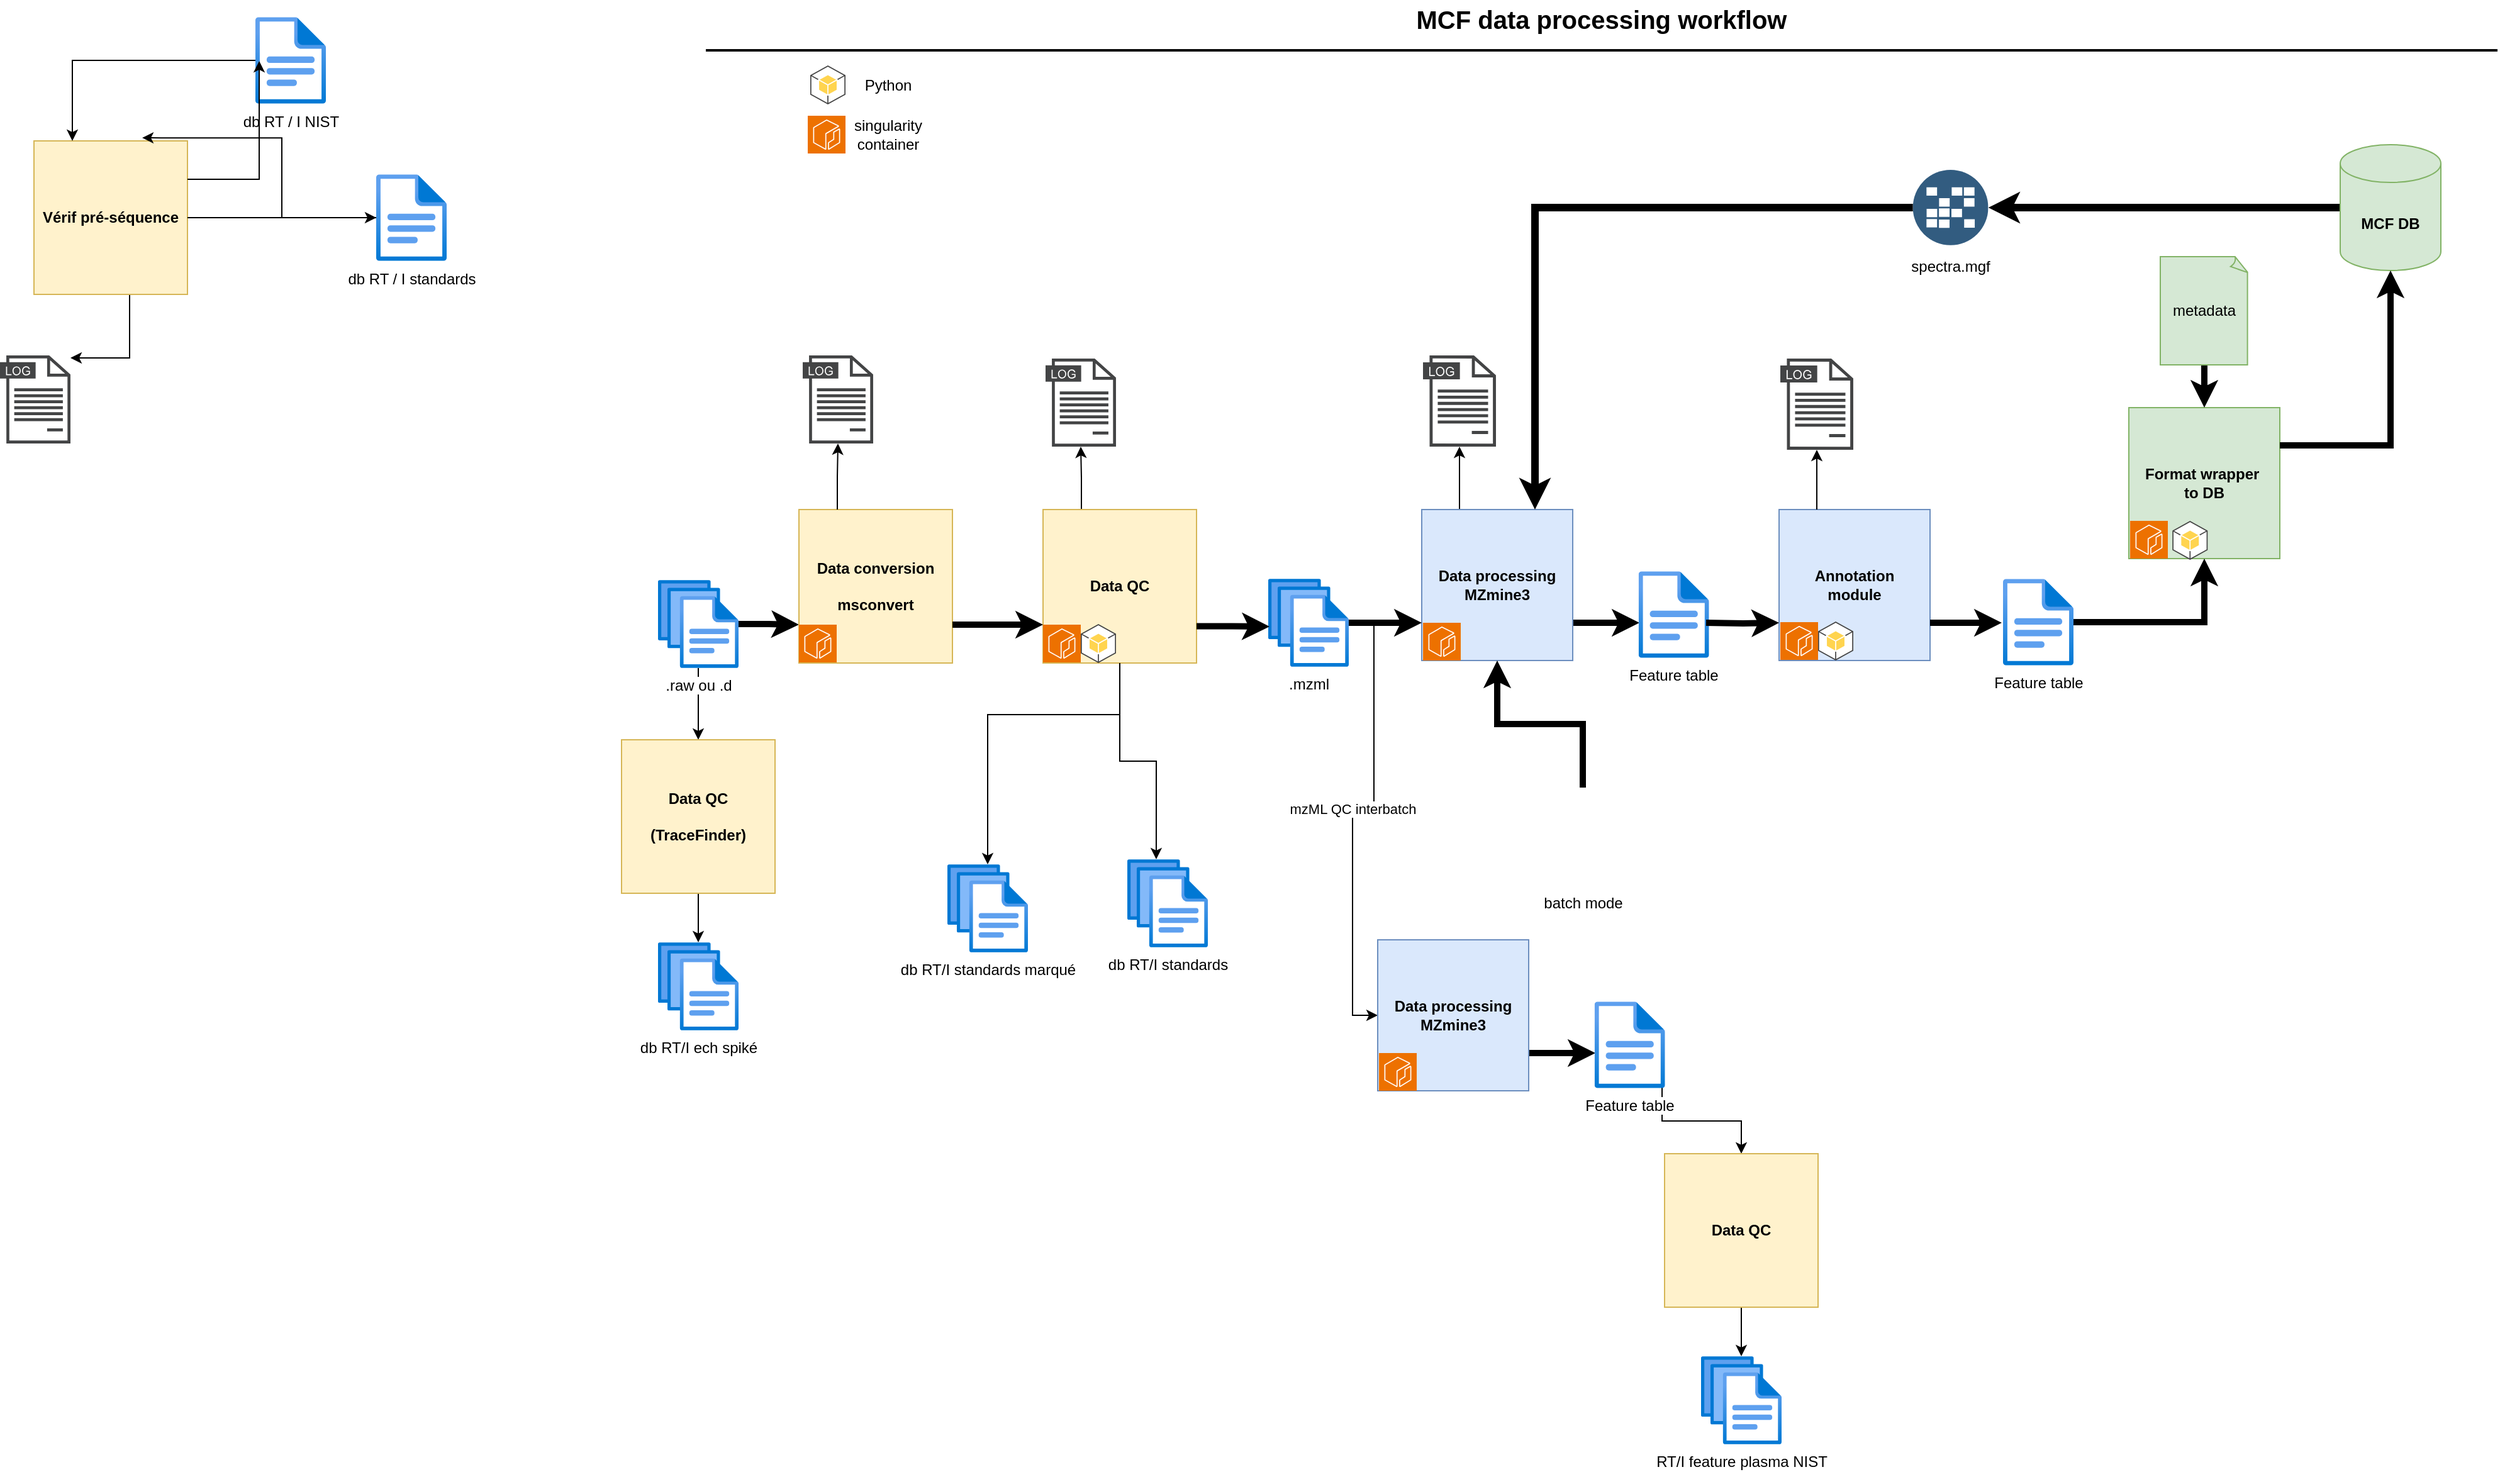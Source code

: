 <mxfile version="24.7.10">
  <diagram id="C2fSY1v2SiZeoUbDoYyL" name="version1">
    <mxGraphModel grid="0" page="0" gridSize="10" guides="1" tooltips="1" connect="1" arrows="1" fold="1" pageScale="1" pageWidth="1169" pageHeight="827" background="#ffffff" math="0" shadow="0">
      <root>
        <mxCell id="0" />
        <mxCell id="1" parent="0" />
        <mxCell id="3ne1QswCM8ZiEu4GHsYG-31" value="&lt;font color=&quot;#000000&quot;&gt;MCF data processing workflow&lt;/font&gt;" style="text;html=1;strokeColor=none;fillColor=none;align=center;verticalAlign=middle;whiteSpace=wrap;rounded=0;fontStyle=1;fontSize=20;fontColor=#4D4D4D;" vertex="1" parent="1">
          <mxGeometry x="316" y="-165" width="790" height="30" as="geometry" />
        </mxCell>
        <mxCell id="3ne1QswCM8ZiEu4GHsYG-32" value="" style="line;strokeWidth=2;html=1;fontSize=20;fontColor=#4D4D4D;" vertex="1" parent="1">
          <mxGeometry x="-1" y="-130" width="1424" height="10" as="geometry" />
        </mxCell>
        <mxCell id="Y5Xn4VqGCodK_vh0GEGT-32" style="edgeStyle=orthogonalEdgeStyle;rounded=0;orthogonalLoop=1;jettySize=auto;html=1;exitX=0.25;exitY=0;exitDx=0;exitDy=0;" edge="1" parent="1" source="Y5Xn4VqGCodK_vh0GEGT-3" target="Y5Xn4VqGCodK_vh0GEGT-31">
          <mxGeometry relative="1" as="geometry">
            <mxPoint x="224" y="273" as="sourcePoint" />
          </mxGeometry>
        </mxCell>
        <mxCell id="FTbB1VYYJDnSIfqOC-Jl-39" style="edgeStyle=orthogonalEdgeStyle;rounded=0;orthogonalLoop=1;jettySize=auto;html=1;" edge="1" parent="1" source="Y5Xn4VqGCodK_vh0GEGT-3" target="FTbB1VYYJDnSIfqOC-Jl-13">
          <mxGeometry relative="1" as="geometry">
            <Array as="points">
              <mxPoint x="328" y="403" />
              <mxPoint x="223" y="403" />
            </Array>
          </mxGeometry>
        </mxCell>
        <mxCell id="Y5Xn4VqGCodK_vh0GEGT-3" value="&lt;div&gt;Data QC&lt;br&gt;&lt;/div&gt;" style="whiteSpace=wrap;html=1;aspect=fixed;fillColor=#fff2cc;strokeColor=#d6b656;fontStyle=1" vertex="1" parent="1">
          <mxGeometry x="267" y="240" width="122" height="122" as="geometry" />
        </mxCell>
        <mxCell id="myo_U1JuMB-0r-bkWU0E-17" style="edgeStyle=orthogonalEdgeStyle;rounded=0;orthogonalLoop=1;jettySize=auto;html=1;exitX=0.25;exitY=0;exitDx=0;exitDy=0;" edge="1" parent="1" source="Y5Xn4VqGCodK_vh0GEGT-17" target="myo_U1JuMB-0r-bkWU0E-2">
          <mxGeometry relative="1" as="geometry" />
        </mxCell>
        <mxCell id="myo_U1JuMB-0r-bkWU0E-37" style="edgeStyle=orthogonalEdgeStyle;rounded=0;orthogonalLoop=1;jettySize=auto;html=1;exitX=1;exitY=0.75;exitDx=0;exitDy=0;strokeWidth=5;entryX=0.012;entryY=0.594;entryDx=0;entryDy=0;entryPerimeter=0;" edge="1" parent="1" source="Y5Xn4VqGCodK_vh0GEGT-17" target="myo_U1JuMB-0r-bkWU0E-31">
          <mxGeometry relative="1" as="geometry">
            <mxPoint x="950" y="330.333" as="targetPoint" />
          </mxGeometry>
        </mxCell>
        <mxCell id="Y5Xn4VqGCodK_vh0GEGT-17" value="&lt;div&gt;Data processing&lt;/div&gt;&lt;div&gt;MZmine3&lt;br&gt;&lt;/div&gt;" style="whiteSpace=wrap;html=1;aspect=fixed;fillColor=#dae8fc;strokeColor=#6c8ebf;fontStyle=1" vertex="1" parent="1">
          <mxGeometry x="568" y="240" width="120" height="120" as="geometry" />
        </mxCell>
        <mxCell id="Y5Xn4VqGCodK_vh0GEGT-21" style="edgeStyle=orthogonalEdgeStyle;rounded=0;orthogonalLoop=1;jettySize=auto;html=1;entryX=0;entryY=0.75;entryDx=0;entryDy=0;strokeWidth=5;" edge="1" parent="1" source="Y5Xn4VqGCodK_vh0GEGT-19" target="loxRtP_hB29fbSEpOe3p-15">
          <mxGeometry relative="1" as="geometry">
            <mxPoint x="18" y="336" as="targetPoint" />
          </mxGeometry>
        </mxCell>
        <mxCell id="FTbB1VYYJDnSIfqOC-Jl-25" style="edgeStyle=orthogonalEdgeStyle;rounded=0;orthogonalLoop=1;jettySize=auto;html=1;" edge="1" parent="1" source="Y5Xn4VqGCodK_vh0GEGT-19" target="FTbB1VYYJDnSIfqOC-Jl-24">
          <mxGeometry relative="1" as="geometry" />
        </mxCell>
        <mxCell id="Y5Xn4VqGCodK_vh0GEGT-19" value=".raw ou .d" style="image;aspect=fixed;html=1;points=[];align=center;fontSize=12;image=img/lib/azure2/general/Files.svg;" vertex="1" parent="1">
          <mxGeometry x="-39" y="296" width="64" height="70" as="geometry" />
        </mxCell>
        <mxCell id="myo_U1JuMB-0r-bkWU0E-26" style="edgeStyle=orthogonalEdgeStyle;rounded=0;orthogonalLoop=1;jettySize=auto;html=1;entryX=0;entryY=0.75;entryDx=0;entryDy=0;strokeWidth=5;" edge="1" parent="1" source="Y5Xn4VqGCodK_vh0GEGT-22" target="Y5Xn4VqGCodK_vh0GEGT-17">
          <mxGeometry relative="1" as="geometry" />
        </mxCell>
        <mxCell id="FTbB1VYYJDnSIfqOC-Jl-37" value="mzML QC interbatch" style="edgeStyle=orthogonalEdgeStyle;rounded=0;orthogonalLoop=1;jettySize=auto;html=1;entryX=0;entryY=0.5;entryDx=0;entryDy=0;" edge="1" parent="1" source="Y5Xn4VqGCodK_vh0GEGT-22" target="FTbB1VYYJDnSIfqOC-Jl-32">
          <mxGeometry relative="1" as="geometry" />
        </mxCell>
        <mxCell id="Y5Xn4VqGCodK_vh0GEGT-22" value=".mzml" style="image;aspect=fixed;html=1;points=[];align=center;fontSize=12;image=img/lib/azure2/general/Files.svg;" vertex="1" parent="1">
          <mxGeometry x="446" y="295" width="64" height="70" as="geometry" />
        </mxCell>
        <mxCell id="Y5Xn4VqGCodK_vh0GEGT-23" style="edgeStyle=orthogonalEdgeStyle;rounded=0;orthogonalLoop=1;jettySize=auto;html=1;entryX=0.016;entryY=0.543;entryDx=0;entryDy=0;entryPerimeter=0;strokeWidth=5;exitX=1;exitY=0.76;exitDx=0;exitDy=0;exitPerimeter=0;" edge="1" parent="1" source="Y5Xn4VqGCodK_vh0GEGT-3" target="Y5Xn4VqGCodK_vh0GEGT-22">
          <mxGeometry relative="1" as="geometry">
            <mxPoint x="270" y="333.01" as="sourcePoint" />
          </mxGeometry>
        </mxCell>
        <mxCell id="Y5Xn4VqGCodK_vh0GEGT-31" value="" style="sketch=0;pointerEvents=1;shadow=0;dashed=0;html=1;strokeColor=none;fillColor=#434445;aspect=fixed;labelPosition=center;verticalLabelPosition=bottom;verticalAlign=top;align=center;outlineConnect=0;shape=mxgraph.vvd.log_files;" vertex="1" parent="1">
          <mxGeometry x="269" y="120" width="56" height="70" as="geometry" />
        </mxCell>
        <mxCell id="Y5Xn4VqGCodK_vh0GEGT-42" value="" style="sketch=0;points=[[0,0,0],[0.25,0,0],[0.5,0,0],[0.75,0,0],[1,0,0],[0,1,0],[0.25,1,0],[0.5,1,0],[0.75,1,0],[1,1,0],[0,0.25,0],[0,0.5,0],[0,0.75,0],[1,0.25,0],[1,0.5,0],[1,0.75,0]];outlineConnect=0;fontColor=#232F3E;fillColor=#ED7100;strokeColor=#ffffff;dashed=0;verticalLabelPosition=bottom;verticalAlign=top;align=center;html=1;fontSize=12;fontStyle=0;aspect=fixed;shape=mxgraph.aws4.resourceIcon;resIcon=mxgraph.aws4.ecr;" vertex="1" parent="1">
          <mxGeometry x="569" y="330" width="30" height="30" as="geometry" />
        </mxCell>
        <mxCell id="Y5Xn4VqGCodK_vh0GEGT-43" value="" style="sketch=0;points=[[0,0,0],[0.25,0,0],[0.5,0,0],[0.75,0,0],[1,0,0],[0,1,0],[0.25,1,0],[0.5,1,0],[0.75,1,0],[1,1,0],[0,0.25,0],[0,0.5,0],[0,0.75,0],[1,0.25,0],[1,0.5,0],[1,0.75,0]];outlineConnect=0;fontColor=#232F3E;fillColor=#ED7100;strokeColor=#ffffff;dashed=0;verticalLabelPosition=bottom;verticalAlign=top;align=center;html=1;fontSize=12;fontStyle=0;aspect=fixed;shape=mxgraph.aws4.resourceIcon;resIcon=mxgraph.aws4.ecr;" vertex="1" parent="1">
          <mxGeometry x="267" y="331.5" width="30" height="30" as="geometry" />
        </mxCell>
        <mxCell id="Y5Xn4VqGCodK_vh0GEGT-45" value="" style="sketch=0;points=[[0,0,0],[0.25,0,0],[0.5,0,0],[0.75,0,0],[1,0,0],[0,1,0],[0.25,1,0],[0.5,1,0],[0.75,1,0],[1,1,0],[0,0.25,0],[0,0.5,0],[0,0.75,0],[1,0.25,0],[1,0.5,0],[1,0.75,0]];outlineConnect=0;fontColor=#232F3E;fillColor=#ED7100;strokeColor=#ffffff;dashed=0;verticalLabelPosition=bottom;verticalAlign=top;align=center;html=1;fontSize=12;fontStyle=0;aspect=fixed;shape=mxgraph.aws4.resourceIcon;resIcon=mxgraph.aws4.ecr;" vertex="1" parent="1">
          <mxGeometry x="80" y="-73" width="30" height="30" as="geometry" />
        </mxCell>
        <mxCell id="Y5Xn4VqGCodK_vh0GEGT-48" value="singularity container" style="text;html=1;align=center;verticalAlign=middle;whiteSpace=wrap;rounded=0;" vertex="1" parent="1">
          <mxGeometry x="113.5" y="-73" width="60" height="30" as="geometry" />
        </mxCell>
        <mxCell id="Y5Xn4VqGCodK_vh0GEGT-49" value="" style="outlineConnect=0;dashed=0;verticalLabelPosition=bottom;verticalAlign=top;align=center;html=1;shape=mxgraph.aws3.android;fillColor=#FFD44F;gradientColor=none;" vertex="1" parent="1">
          <mxGeometry x="297" y="331" width="28" height="31" as="geometry" />
        </mxCell>
        <mxCell id="Y5Xn4VqGCodK_vh0GEGT-50" value="" style="outlineConnect=0;dashed=0;verticalLabelPosition=bottom;verticalAlign=top;align=center;html=1;shape=mxgraph.aws3.android;fillColor=#FFD44F;gradientColor=none;" vertex="1" parent="1">
          <mxGeometry x="82" y="-113" width="28" height="31" as="geometry" />
        </mxCell>
        <mxCell id="Y5Xn4VqGCodK_vh0GEGT-51" value="Python" style="text;html=1;align=center;verticalAlign=middle;whiteSpace=wrap;rounded=0;" vertex="1" parent="1">
          <mxGeometry x="113.5" y="-112" width="60" height="30" as="geometry" />
        </mxCell>
        <mxCell id="Y5Xn4VqGCodK_vh0GEGT-53" value="&lt;div&gt;Format wrapper&amp;nbsp;&lt;/div&gt;&lt;div&gt;to DB&lt;br&gt;&lt;/div&gt;" style="whiteSpace=wrap;html=1;aspect=fixed;fillColor=#d5e8d4;strokeColor=#82b366;fontStyle=1" vertex="1" parent="1">
          <mxGeometry x="1130" y="159" width="120" height="120" as="geometry" />
        </mxCell>
        <mxCell id="Y5Xn4VqGCodK_vh0GEGT-55" value="" style="sketch=0;points=[[0,0,0],[0.25,0,0],[0.5,0,0],[0.75,0,0],[1,0,0],[0,1,0],[0.25,1,0],[0.5,1,0],[0.75,1,0],[1,1,0],[0,0.25,0],[0,0.5,0],[0,0.75,0],[1,0.25,0],[1,0.5,0],[1,0.75,0]];outlineConnect=0;fontColor=#232F3E;fillColor=#ED7100;strokeColor=#ffffff;dashed=0;verticalLabelPosition=bottom;verticalAlign=top;align=center;html=1;fontSize=12;fontStyle=0;aspect=fixed;shape=mxgraph.aws4.resourceIcon;resIcon=mxgraph.aws4.ecr;" vertex="1" parent="1">
          <mxGeometry x="1131" y="249" width="30" height="30" as="geometry" />
        </mxCell>
        <mxCell id="Y5Xn4VqGCodK_vh0GEGT-56" value="" style="outlineConnect=0;dashed=0;verticalLabelPosition=bottom;verticalAlign=top;align=center;html=1;shape=mxgraph.aws3.android;fillColor=#FFD44F;gradientColor=none;" vertex="1" parent="1">
          <mxGeometry x="1164.65" y="249" width="28" height="31" as="geometry" />
        </mxCell>
        <mxCell id="myo_U1JuMB-0r-bkWU0E-2" value="" style="sketch=0;pointerEvents=1;shadow=0;dashed=0;html=1;strokeColor=none;fillColor=#434445;aspect=fixed;labelPosition=center;verticalLabelPosition=bottom;verticalAlign=top;align=center;outlineConnect=0;shape=mxgraph.vvd.log_files;" vertex="1" parent="1">
          <mxGeometry x="569" y="117.5" width="58" height="72.5" as="geometry" />
        </mxCell>
        <mxCell id="myo_U1JuMB-0r-bkWU0E-19" style="edgeStyle=orthogonalEdgeStyle;rounded=0;orthogonalLoop=1;jettySize=auto;html=1;exitX=0;exitY=0.5;exitDx=0;exitDy=0;exitPerimeter=0;strokeWidth=6;strokeColor=#000000;entryX=1;entryY=0.5;entryDx=0;entryDy=0;" edge="1" parent="1" source="myo_U1JuMB-0r-bkWU0E-16" target="loxRtP_hB29fbSEpOe3p-1">
          <mxGeometry relative="1" as="geometry">
            <mxPoint x="1002.35" as="targetPoint" />
          </mxGeometry>
        </mxCell>
        <mxCell id="myo_U1JuMB-0r-bkWU0E-16" value="MCF DB" style="shape=cylinder3;whiteSpace=wrap;html=1;boundedLbl=1;backgroundOutline=1;size=15;fillColor=#d5e8d4;strokeColor=#82b366;fontStyle=1" vertex="1" parent="1">
          <mxGeometry x="1298" y="-50" width="80" height="100" as="geometry" />
        </mxCell>
        <mxCell id="myo_U1JuMB-0r-bkWU0E-20" style="edgeStyle=orthogonalEdgeStyle;rounded=0;orthogonalLoop=1;jettySize=auto;html=1;entryX=0.75;entryY=0;entryDx=0;entryDy=0;strokeWidth=6;strokeColor=#000000;exitX=0;exitY=0.5;exitDx=0;exitDy=0;" edge="1" parent="1" source="loxRtP_hB29fbSEpOe3p-1" target="Y5Xn4VqGCodK_vh0GEGT-17">
          <mxGeometry relative="1" as="geometry">
            <mxPoint x="949.35" as="sourcePoint" />
          </mxGeometry>
        </mxCell>
        <mxCell id="myo_U1JuMB-0r-bkWU0E-21" style="edgeStyle=orthogonalEdgeStyle;rounded=0;orthogonalLoop=1;jettySize=auto;html=1;exitX=1;exitY=0.25;exitDx=0;exitDy=0;entryX=0.5;entryY=1;entryDx=0;entryDy=0;entryPerimeter=0;strokeWidth=5;" edge="1" parent="1" source="Y5Xn4VqGCodK_vh0GEGT-53" target="myo_U1JuMB-0r-bkWU0E-16">
          <mxGeometry relative="1" as="geometry" />
        </mxCell>
        <mxCell id="myo_U1JuMB-0r-bkWU0E-36" style="edgeStyle=orthogonalEdgeStyle;rounded=0;orthogonalLoop=1;jettySize=auto;html=1;exitX=0.5;exitY=1;exitDx=0;exitDy=0;exitPerimeter=0;entryX=0.5;entryY=0;entryDx=0;entryDy=0;strokeWidth=5;" edge="1" parent="1" source="myo_U1JuMB-0r-bkWU0E-24" target="Y5Xn4VqGCodK_vh0GEGT-53">
          <mxGeometry relative="1" as="geometry" />
        </mxCell>
        <mxCell id="myo_U1JuMB-0r-bkWU0E-24" value="metadata" style="whiteSpace=wrap;html=1;shape=mxgraph.basic.document;fillColor=#d5e8d4;strokeColor=#82b366;" vertex="1" parent="1">
          <mxGeometry x="1155" y="39" width="70" height="86" as="geometry" />
        </mxCell>
        <mxCell id="myo_U1JuMB-0r-bkWU0E-33" style="edgeStyle=orthogonalEdgeStyle;rounded=0;orthogonalLoop=1;jettySize=auto;html=1;strokeWidth=5;exitX=0.982;exitY=0.5;exitDx=0;exitDy=0;exitPerimeter=0;" edge="1" parent="1" source="loxRtP_hB29fbSEpOe3p-4" target="Y5Xn4VqGCodK_vh0GEGT-53">
          <mxGeometry relative="1" as="geometry" />
        </mxCell>
        <mxCell id="ZuhiowC8PhigW1cet0k5-6" style="edgeStyle=orthogonalEdgeStyle;rounded=0;orthogonalLoop=1;jettySize=auto;html=1;entryX=0.5;entryY=1;entryDx=0;entryDy=0;strokeWidth=5;" edge="1" parent="1" source="ZuhiowC8PhigW1cet0k5-5" target="Y5Xn4VqGCodK_vh0GEGT-17">
          <mxGeometry relative="1" as="geometry" />
        </mxCell>
        <mxCell id="ZuhiowC8PhigW1cet0k5-5" value="batch mode" style="shape=image;html=1;verticalAlign=top;verticalLabelPosition=bottom;labelBackgroundColor=#ffffff;imageAspect=0;aspect=fixed;image=https://cdn1.iconfinder.com/data/icons/bootstrap-vol-3/16/filetype-xml-128.png" vertex="1" parent="1">
          <mxGeometry x="657" y="461" width="78" height="78" as="geometry" />
        </mxCell>
        <mxCell id="loxRtP_hB29fbSEpOe3p-1" value="&lt;font color=&quot;#000000&quot;&gt;spectra.mgf&lt;/font&gt;" style="image;aspect=fixed;perimeter=ellipsePerimeter;html=1;align=center;shadow=0;dashed=0;fontColor=#4277BB;labelBackgroundColor=default;fontSize=12;spacingTop=3;image=img/lib/ibm/data/caches.svg;" vertex="1" parent="1">
          <mxGeometry x="958.35" y="-30" width="60" height="60" as="geometry" />
        </mxCell>
        <mxCell id="loxRtP_hB29fbSEpOe3p-2" value="&lt;div&gt;Annotation&lt;/div&gt;&lt;div&gt;module&lt;br&gt;&lt;/div&gt;" style="whiteSpace=wrap;html=1;aspect=fixed;fillColor=#dae8fc;strokeColor=#6c8ebf;fontStyle=1" vertex="1" parent="1">
          <mxGeometry x="852" y="240" width="120" height="120" as="geometry" />
        </mxCell>
        <mxCell id="FTbB1VYYJDnSIfqOC-Jl-30" style="edgeStyle=orthogonalEdgeStyle;rounded=0;orthogonalLoop=1;jettySize=auto;html=1;exitX=0.958;exitY=0.609;exitDx=0;exitDy=0;exitPerimeter=0;" edge="1" parent="1" source="FTbB1VYYJDnSIfqOC-Jl-36" target="FTbB1VYYJDnSIfqOC-Jl-29">
          <mxGeometry relative="1" as="geometry" />
        </mxCell>
        <mxCell id="myo_U1JuMB-0r-bkWU0E-31" value="Feature table" style="image;aspect=fixed;html=1;points=[];align=center;fontSize=12;image=img/lib/azure2/general/File.svg;imageBorder=none;" vertex="1" parent="1">
          <mxGeometry x="740.35" y="289" width="56.0" height="69" as="geometry" />
        </mxCell>
        <mxCell id="loxRtP_hB29fbSEpOe3p-4" value="Feature table" style="image;aspect=fixed;html=1;points=[];align=center;fontSize=12;image=img/lib/azure2/general/File.svg;imageBorder=none;" vertex="1" parent="1">
          <mxGeometry x="1030" y="295" width="56.0" height="69" as="geometry" />
        </mxCell>
        <mxCell id="loxRtP_hB29fbSEpOe3p-8" style="edgeStyle=orthogonalEdgeStyle;rounded=0;orthogonalLoop=1;jettySize=auto;html=1;strokeWidth=5;entryX=0;entryY=0.75;entryDx=0;entryDy=0;" edge="1" parent="1" target="loxRtP_hB29fbSEpOe3p-2">
          <mxGeometry relative="1" as="geometry">
            <mxPoint x="751" y="340" as="targetPoint" />
            <mxPoint x="794" y="330" as="sourcePoint" />
          </mxGeometry>
        </mxCell>
        <mxCell id="loxRtP_hB29fbSEpOe3p-9" style="edgeStyle=orthogonalEdgeStyle;rounded=0;orthogonalLoop=1;jettySize=auto;html=1;strokeWidth=5;entryX=-0.018;entryY=0.507;entryDx=0;entryDy=0;entryPerimeter=0;exitX=1;exitY=0.75;exitDx=0;exitDy=0;" edge="1" parent="1" source="loxRtP_hB29fbSEpOe3p-2" target="loxRtP_hB29fbSEpOe3p-4">
          <mxGeometry relative="1" as="geometry">
            <mxPoint x="856" y="340" as="targetPoint" />
            <mxPoint x="804" y="340" as="sourcePoint" />
          </mxGeometry>
        </mxCell>
        <mxCell id="loxRtP_hB29fbSEpOe3p-10" value="" style="sketch=0;pointerEvents=1;shadow=0;dashed=0;html=1;strokeColor=none;fillColor=#434445;aspect=fixed;labelPosition=center;verticalLabelPosition=bottom;verticalAlign=top;align=center;outlineConnect=0;shape=mxgraph.vvd.log_files;" vertex="1" parent="1">
          <mxGeometry x="853" y="120" width="58" height="72.5" as="geometry" />
        </mxCell>
        <mxCell id="loxRtP_hB29fbSEpOe3p-11" style="edgeStyle=orthogonalEdgeStyle;rounded=0;orthogonalLoop=1;jettySize=auto;html=1;exitX=0.25;exitY=0;exitDx=0;exitDy=0;" edge="1" parent="1" source="loxRtP_hB29fbSEpOe3p-2" target="loxRtP_hB29fbSEpOe3p-10">
          <mxGeometry relative="1" as="geometry">
            <mxPoint x="608" y="250" as="sourcePoint" />
            <mxPoint x="608" y="200" as="targetPoint" />
          </mxGeometry>
        </mxCell>
        <mxCell id="loxRtP_hB29fbSEpOe3p-13" value="" style="sketch=0;points=[[0,0,0],[0.25,0,0],[0.5,0,0],[0.75,0,0],[1,0,0],[0,1,0],[0.25,1,0],[0.5,1,0],[0.75,1,0],[1,1,0],[0,0.25,0],[0,0.5,0],[0,0.75,0],[1,0.25,0],[1,0.5,0],[1,0.75,0]];outlineConnect=0;fontColor=#232F3E;fillColor=#ED7100;strokeColor=#ffffff;dashed=0;verticalLabelPosition=bottom;verticalAlign=top;align=center;html=1;fontSize=12;fontStyle=0;aspect=fixed;shape=mxgraph.aws4.resourceIcon;resIcon=mxgraph.aws4.ecr;" vertex="1" parent="1">
          <mxGeometry x="853" y="329.5" width="30" height="30" as="geometry" />
        </mxCell>
        <mxCell id="loxRtP_hB29fbSEpOe3p-14" value="" style="outlineConnect=0;dashed=0;verticalLabelPosition=bottom;verticalAlign=top;align=center;html=1;shape=mxgraph.aws3.android;fillColor=#FFD44F;gradientColor=none;" vertex="1" parent="1">
          <mxGeometry x="883" y="329" width="28" height="31" as="geometry" />
        </mxCell>
        <mxCell id="loxRtP_hB29fbSEpOe3p-15" value="&lt;div&gt;Data conversion&lt;br&gt;&lt;/div&gt;&lt;div&gt;&lt;br&gt;&lt;/div&gt;&lt;div&gt;msconvert&lt;br&gt;&lt;/div&gt;" style="whiteSpace=wrap;html=1;aspect=fixed;fillColor=#fff2cc;strokeColor=#d6b656;fontStyle=1" vertex="1" parent="1">
          <mxGeometry x="73" y="240" width="122" height="122" as="geometry" />
        </mxCell>
        <mxCell id="loxRtP_hB29fbSEpOe3p-16" style="edgeStyle=orthogonalEdgeStyle;rounded=0;orthogonalLoop=1;jettySize=auto;html=1;entryX=0;entryY=0.75;entryDx=0;entryDy=0;strokeWidth=5;exitX=1;exitY=0.75;exitDx=0;exitDy=0;" edge="1" parent="1" source="loxRtP_hB29fbSEpOe3p-15" target="Y5Xn4VqGCodK_vh0GEGT-3">
          <mxGeometry relative="1" as="geometry">
            <mxPoint x="385" y="343" as="sourcePoint" />
            <mxPoint x="457" y="343" as="targetPoint" />
          </mxGeometry>
        </mxCell>
        <mxCell id="loxRtP_hB29fbSEpOe3p-17" style="edgeStyle=orthogonalEdgeStyle;rounded=0;orthogonalLoop=1;jettySize=auto;html=1;exitX=0.25;exitY=0;exitDx=0;exitDy=0;" edge="1" parent="1" source="loxRtP_hB29fbSEpOe3p-15" target="loxRtP_hB29fbSEpOe3p-18">
          <mxGeometry relative="1" as="geometry">
            <mxPoint x="111" y="231" as="sourcePoint" />
          </mxGeometry>
        </mxCell>
        <mxCell id="loxRtP_hB29fbSEpOe3p-18" value="" style="sketch=0;pointerEvents=1;shadow=0;dashed=0;html=1;strokeColor=none;fillColor=#434445;aspect=fixed;labelPosition=center;verticalLabelPosition=bottom;verticalAlign=top;align=center;outlineConnect=0;shape=mxgraph.vvd.log_files;" vertex="1" parent="1">
          <mxGeometry x="76" y="117.5" width="56" height="70" as="geometry" />
        </mxCell>
        <mxCell id="loxRtP_hB29fbSEpOe3p-21" value="" style="sketch=0;points=[[0,0,0],[0.25,0,0],[0.5,0,0],[0.75,0,0],[1,0,0],[0,1,0],[0.25,1,0],[0.5,1,0],[0.75,1,0],[1,1,0],[0,0.25,0],[0,0.5,0],[0,0.75,0],[1,0.25,0],[1,0.5,0],[1,0.75,0]];outlineConnect=0;fontColor=#232F3E;fillColor=#ED7100;strokeColor=#ffffff;dashed=0;verticalLabelPosition=bottom;verticalAlign=top;align=center;html=1;fontSize=12;fontStyle=0;aspect=fixed;shape=mxgraph.aws4.resourceIcon;resIcon=mxgraph.aws4.ecr;" vertex="1" parent="1">
          <mxGeometry x="73" y="331.5" width="30" height="30" as="geometry" />
        </mxCell>
        <mxCell id="FTbB1VYYJDnSIfqOC-Jl-7" style="edgeStyle=orthogonalEdgeStyle;rounded=0;orthogonalLoop=1;jettySize=auto;html=1;exitX=0.656;exitY=0.996;exitDx=0;exitDy=0;exitPerimeter=0;" edge="1" parent="1" source="FTbB1VYYJDnSIfqOC-Jl-1" target="FTbB1VYYJDnSIfqOC-Jl-6">
          <mxGeometry relative="1" as="geometry">
            <Array as="points">
              <mxPoint x="-459" y="68.5" />
              <mxPoint x="-459" y="119.5" />
            </Array>
          </mxGeometry>
        </mxCell>
        <mxCell id="FTbB1VYYJDnSIfqOC-Jl-1" value="Vérif pré-séquence" style="whiteSpace=wrap;html=1;aspect=fixed;fillColor=#fff2cc;strokeColor=#d6b656;fontStyle=1" vertex="1" parent="1">
          <mxGeometry x="-535" y="-53" width="122" height="122" as="geometry" />
        </mxCell>
        <mxCell id="FTbB1VYYJDnSIfqOC-Jl-2" value="db RT / I standards" style="image;aspect=fixed;html=1;points=[];align=center;fontSize=12;image=img/lib/azure2/general/File.svg;imageBorder=none;" vertex="1" parent="1">
          <mxGeometry x="-263" y="-26.5" width="56.0" height="69" as="geometry" />
        </mxCell>
        <mxCell id="FTbB1VYYJDnSIfqOC-Jl-4" style="edgeStyle=orthogonalEdgeStyle;rounded=0;orthogonalLoop=1;jettySize=auto;html=1;entryX=0;entryY=0.5;entryDx=0;entryDy=0;entryPerimeter=0;" edge="1" parent="1" source="FTbB1VYYJDnSIfqOC-Jl-1" target="FTbB1VYYJDnSIfqOC-Jl-2">
          <mxGeometry relative="1" as="geometry" />
        </mxCell>
        <mxCell id="FTbB1VYYJDnSIfqOC-Jl-6" value="" style="sketch=0;pointerEvents=1;shadow=0;dashed=0;html=1;strokeColor=none;fillColor=#434445;aspect=fixed;labelPosition=center;verticalLabelPosition=bottom;verticalAlign=top;align=center;outlineConnect=0;shape=mxgraph.vvd.log_files;" vertex="1" parent="1">
          <mxGeometry x="-562" y="117.5" width="56" height="70" as="geometry" />
        </mxCell>
        <mxCell id="FTbB1VYYJDnSIfqOC-Jl-11" style="edgeStyle=orthogonalEdgeStyle;rounded=0;orthogonalLoop=1;jettySize=auto;html=1;entryX=0.25;entryY=0;entryDx=0;entryDy=0;" edge="1" parent="1" source="FTbB1VYYJDnSIfqOC-Jl-8" target="FTbB1VYYJDnSIfqOC-Jl-1">
          <mxGeometry relative="1" as="geometry" />
        </mxCell>
        <mxCell id="FTbB1VYYJDnSIfqOC-Jl-8" value="db RT / I NIST" style="image;aspect=fixed;html=1;points=[];align=center;fontSize=12;image=img/lib/azure2/general/File.svg;imageBorder=none;" vertex="1" parent="1">
          <mxGeometry x="-359" y="-151.5" width="56.0" height="69" as="geometry" />
        </mxCell>
        <mxCell id="FTbB1VYYJDnSIfqOC-Jl-10" style="edgeStyle=orthogonalEdgeStyle;rounded=0;orthogonalLoop=1;jettySize=auto;html=1;exitX=1;exitY=0.25;exitDx=0;exitDy=0;entryX=0.054;entryY=0.507;entryDx=0;entryDy=0;entryPerimeter=0;" edge="1" parent="1" source="FTbB1VYYJDnSIfqOC-Jl-1" target="FTbB1VYYJDnSIfqOC-Jl-8">
          <mxGeometry relative="1" as="geometry" />
        </mxCell>
        <mxCell id="FTbB1VYYJDnSIfqOC-Jl-12" style="edgeStyle=orthogonalEdgeStyle;rounded=0;orthogonalLoop=1;jettySize=auto;html=1;entryX=0.705;entryY=-0.02;entryDx=0;entryDy=0;entryPerimeter=0;" edge="1" parent="1" source="FTbB1VYYJDnSIfqOC-Jl-2" target="FTbB1VYYJDnSIfqOC-Jl-1">
          <mxGeometry relative="1" as="geometry" />
        </mxCell>
        <mxCell id="FTbB1VYYJDnSIfqOC-Jl-13" value="db RT/I standards marqué" style="image;aspect=fixed;html=1;points=[];align=center;fontSize=12;image=img/lib/azure2/general/Files.svg;" vertex="1" parent="1">
          <mxGeometry x="191" y="522" width="64" height="70" as="geometry" />
        </mxCell>
        <mxCell id="FTbB1VYYJDnSIfqOC-Jl-17" value="db RT/I standards" style="image;aspect=fixed;html=1;points=[];align=center;fontSize=12;image=img/lib/azure2/general/Files.svg;" vertex="1" parent="1">
          <mxGeometry x="334" y="518" width="64" height="70" as="geometry" />
        </mxCell>
        <mxCell id="FTbB1VYYJDnSIfqOC-Jl-19" value="db RT/I ech spiké" style="image;aspect=fixed;html=1;points=[];align=center;fontSize=12;image=img/lib/azure2/general/Files.svg;" vertex="1" parent="1">
          <mxGeometry x="-39" y="584" width="64" height="70" as="geometry" />
        </mxCell>
        <mxCell id="FTbB1VYYJDnSIfqOC-Jl-26" value="" style="edgeStyle=orthogonalEdgeStyle;rounded=0;orthogonalLoop=1;jettySize=auto;html=1;" edge="1" parent="1" source="FTbB1VYYJDnSIfqOC-Jl-24" target="FTbB1VYYJDnSIfqOC-Jl-19">
          <mxGeometry relative="1" as="geometry" />
        </mxCell>
        <mxCell id="FTbB1VYYJDnSIfqOC-Jl-24" value="&lt;div&gt;Data QC&lt;br&gt;&lt;/div&gt;&lt;div&gt;&lt;br&gt;&lt;/div&gt;&lt;div&gt;(TraceFinder)&lt;br&gt;&lt;/div&gt;" style="whiteSpace=wrap;html=1;aspect=fixed;fillColor=#fff2cc;strokeColor=#d6b656;fontStyle=1" vertex="1" parent="1">
          <mxGeometry x="-68" y="423" width="122" height="122" as="geometry" />
        </mxCell>
        <mxCell id="FTbB1VYYJDnSIfqOC-Jl-27" value="RT/I feature plasma NIST" style="image;aspect=fixed;html=1;points=[];align=center;fontSize=12;image=img/lib/azure2/general/Files.svg;" vertex="1" parent="1">
          <mxGeometry x="790" y="913" width="64" height="70" as="geometry" />
        </mxCell>
        <mxCell id="FTbB1VYYJDnSIfqOC-Jl-28" value="" style="edgeStyle=orthogonalEdgeStyle;rounded=0;orthogonalLoop=1;jettySize=auto;html=1;" edge="1" parent="1" source="FTbB1VYYJDnSIfqOC-Jl-29" target="FTbB1VYYJDnSIfqOC-Jl-27">
          <mxGeometry relative="1" as="geometry" />
        </mxCell>
        <mxCell id="FTbB1VYYJDnSIfqOC-Jl-29" value="&lt;div&gt;Data QC&lt;br&gt;&lt;/div&gt;" style="whiteSpace=wrap;html=1;aspect=fixed;fillColor=#fff2cc;strokeColor=#d6b656;fontStyle=1" vertex="1" parent="1">
          <mxGeometry x="761" y="752" width="122" height="122" as="geometry" />
        </mxCell>
        <mxCell id="FTbB1VYYJDnSIfqOC-Jl-31" style="edgeStyle=orthogonalEdgeStyle;rounded=0;orthogonalLoop=1;jettySize=auto;html=1;exitX=1;exitY=0.75;exitDx=0;exitDy=0;strokeWidth=5;entryX=0.012;entryY=0.594;entryDx=0;entryDy=0;entryPerimeter=0;" edge="1" parent="1" source="FTbB1VYYJDnSIfqOC-Jl-32" target="FTbB1VYYJDnSIfqOC-Jl-36">
          <mxGeometry relative="1" as="geometry">
            <mxPoint x="915" y="672.333" as="targetPoint" />
          </mxGeometry>
        </mxCell>
        <mxCell id="FTbB1VYYJDnSIfqOC-Jl-32" value="&lt;div&gt;Data processing&lt;/div&gt;&lt;div&gt;MZmine3&lt;br&gt;&lt;/div&gt;" style="whiteSpace=wrap;html=1;aspect=fixed;fillColor=#dae8fc;strokeColor=#6c8ebf;fontStyle=1" vertex="1" parent="1">
          <mxGeometry x="533" y="582" width="120" height="120" as="geometry" />
        </mxCell>
        <mxCell id="FTbB1VYYJDnSIfqOC-Jl-35" value="" style="sketch=0;points=[[0,0,0],[0.25,0,0],[0.5,0,0],[0.75,0,0],[1,0,0],[0,1,0],[0.25,1,0],[0.5,1,0],[0.75,1,0],[1,1,0],[0,0.25,0],[0,0.5,0],[0,0.75,0],[1,0.25,0],[1,0.5,0],[1,0.75,0]];outlineConnect=0;fontColor=#232F3E;fillColor=#ED7100;strokeColor=#ffffff;dashed=0;verticalLabelPosition=bottom;verticalAlign=top;align=center;html=1;fontSize=12;fontStyle=0;aspect=fixed;shape=mxgraph.aws4.resourceIcon;resIcon=mxgraph.aws4.ecr;" vertex="1" parent="1">
          <mxGeometry x="534" y="672" width="30" height="30" as="geometry" />
        </mxCell>
        <mxCell id="FTbB1VYYJDnSIfqOC-Jl-36" value="Feature table" style="image;aspect=fixed;html=1;points=[];align=center;fontSize=12;image=img/lib/azure2/general/File.svg;imageBorder=none;" vertex="1" parent="1">
          <mxGeometry x="705.35" y="631" width="56.0" height="69" as="geometry" />
        </mxCell>
        <mxCell id="FTbB1VYYJDnSIfqOC-Jl-38" style="edgeStyle=orthogonalEdgeStyle;rounded=0;orthogonalLoop=1;jettySize=auto;html=1;entryX=0.359;entryY=0;entryDx=0;entryDy=0;entryPerimeter=0;" edge="1" parent="1" source="Y5Xn4VqGCodK_vh0GEGT-3" target="FTbB1VYYJDnSIfqOC-Jl-17">
          <mxGeometry relative="1" as="geometry" />
        </mxCell>
      </root>
    </mxGraphModel>
  </diagram>
</mxfile>
